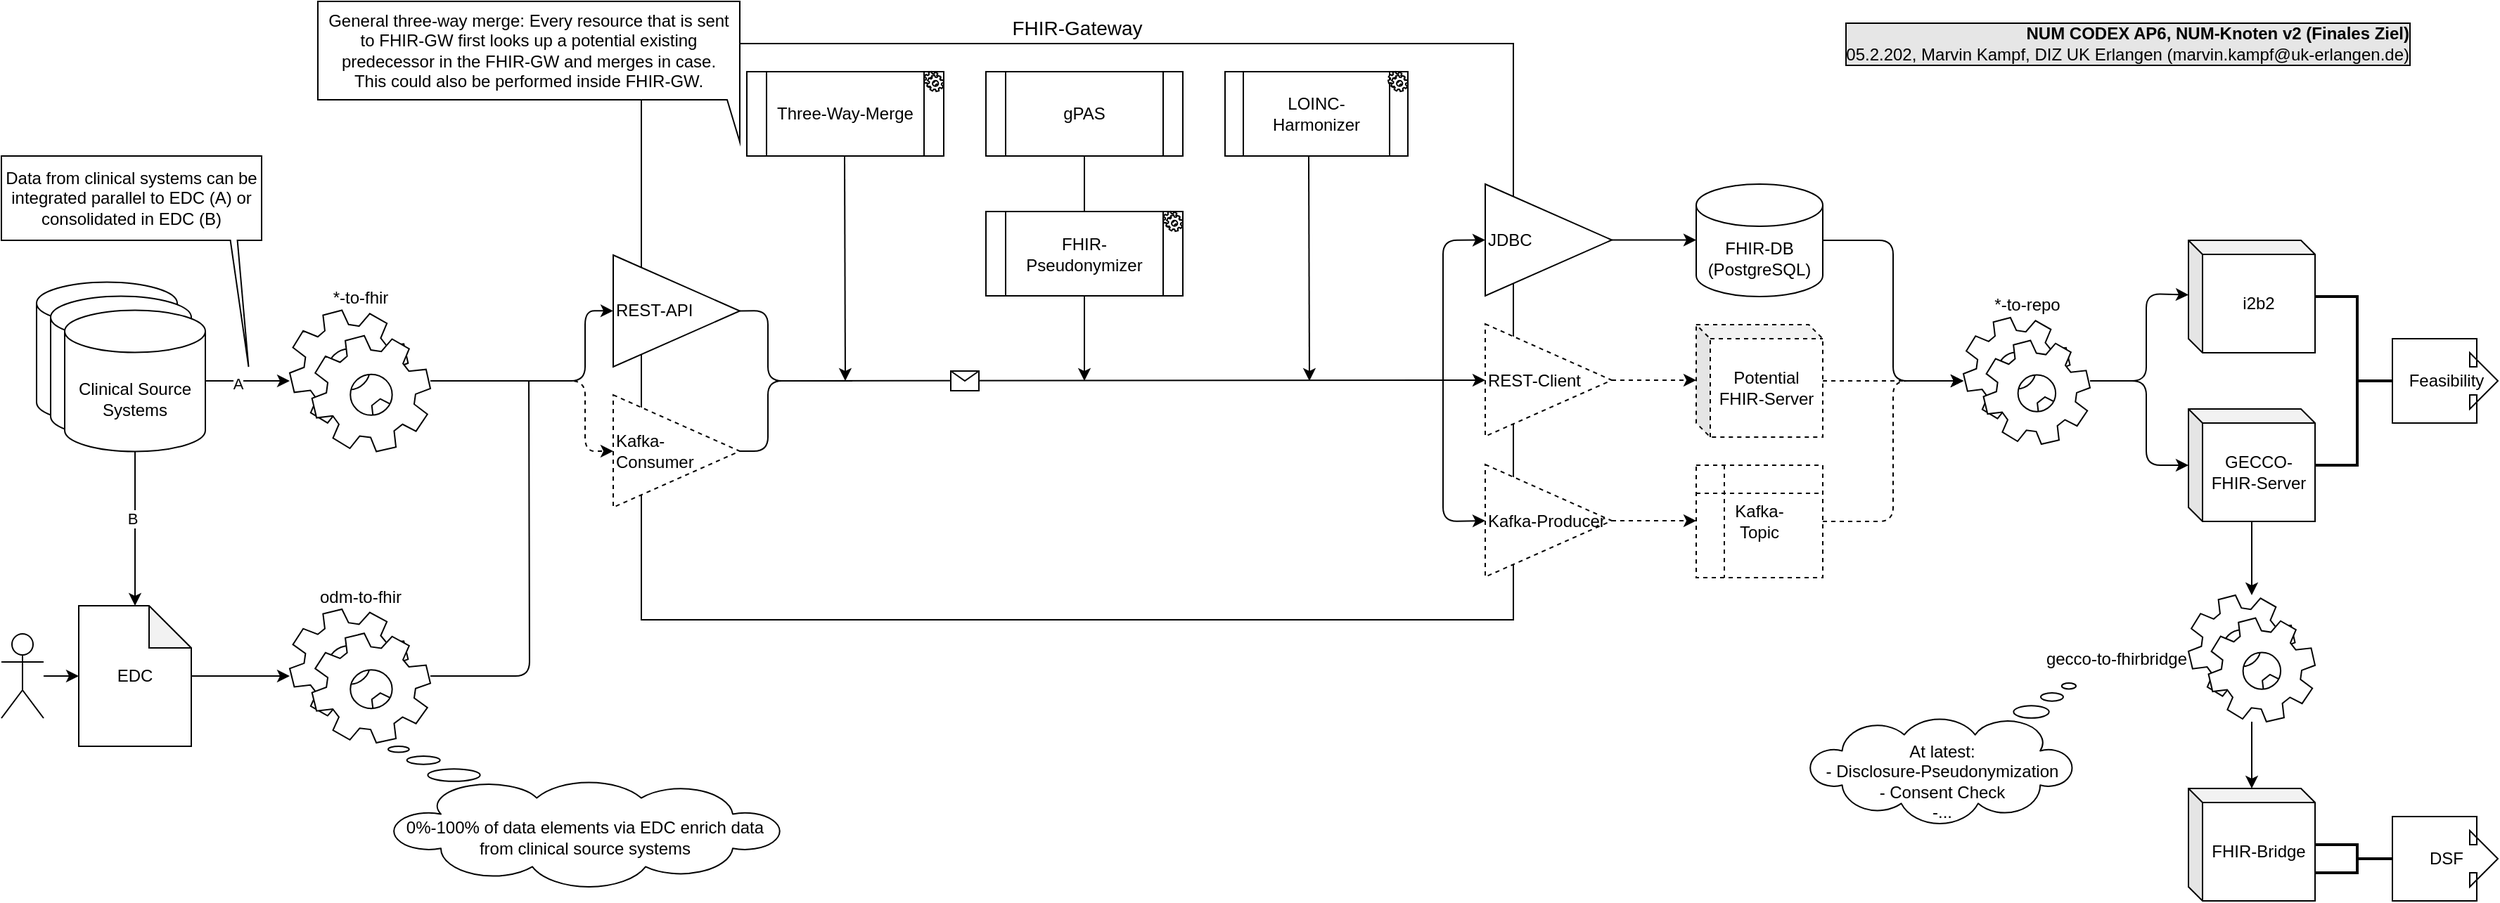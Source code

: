 <mxfile version="13.10.0" type="embed">
    <diagram id="jGCV98gVly2-MNFm8NOj" name="Page-1">
        <mxGraphModel dx="1608" dy="638" grid="1" gridSize="10" guides="1" tooltips="1" connect="1" arrows="1" fold="1" page="1" pageScale="1" pageWidth="1800" pageHeight="800" math="0" shadow="0">
            <root>
                <mxCell id="0"/>
                <mxCell id="1" parent="0"/>
                <mxCell id="Zt5BA39hv14aOKBqLXmp-29" value="" style="endArrow=classic;html=1;entryX=0;entryY=0.5;entryDx=0;entryDy=0;entryPerimeter=0;exitX=1;exitY=0.5;exitDx=0;exitDy=0;" parent="1" source="Zt5BA39hv14aOKBqLXmp-16" edge="1">
                    <mxGeometry width="50" height="50" relative="1" as="geometry">
                        <mxPoint x="870" y="360" as="sourcePoint"/>
                        <mxPoint x="1220" y="179.75" as="targetPoint"/>
                    </mxGeometry>
                </mxCell>
                <mxCell id="Zt5BA39hv14aOKBqLXmp-30" value="" style="group;fontSize=12;" parent="1" vertex="1" connectable="0">
                    <mxGeometry x="450" y="40" width="710" height="410" as="geometry"/>
                </mxCell>
                <mxCell id="Zt5BA39hv14aOKBqLXmp-1" value="&lt;font style=&quot;font-size: 14px&quot;&gt;FHIR-Gateway&lt;/font&gt;" style="whiteSpace=wrap;html=1;labelPosition=center;verticalLabelPosition=top;align=center;verticalAlign=bottom;" parent="Zt5BA39hv14aOKBqLXmp-30" vertex="1">
                    <mxGeometry x="20" width="620" height="410" as="geometry"/>
                </mxCell>
                <mxCell id="Zt5BA39hv14aOKBqLXmp-2" value="REST-API" style="triangle;whiteSpace=wrap;html=1;align=left;" parent="Zt5BA39hv14aOKBqLXmp-30" vertex="1">
                    <mxGeometry y="150.5" width="90" height="79.5" as="geometry"/>
                </mxCell>
                <mxCell id="Zt5BA39hv14aOKBqLXmp-6" value="LOINC-Harmonizer" style="shape=process;whiteSpace=wrap;html=1;backgroundOutline=1;" parent="Zt5BA39hv14aOKBqLXmp-30" vertex="1">
                    <mxGeometry x="435" y="20" width="130" height="60" as="geometry"/>
                </mxCell>
                <mxCell id="Zt5BA39hv14aOKBqLXmp-7" value="FHIR-Pseudonymizer" style="shape=process;whiteSpace=wrap;html=1;backgroundOutline=1;" parent="Zt5BA39hv14aOKBqLXmp-30" vertex="1">
                    <mxGeometry x="265" y="119.5" width="140" height="60" as="geometry"/>
                </mxCell>
                <mxCell id="Zt5BA39hv14aOKBqLXmp-8" value="Three-Way-Merge" style="shape=process;whiteSpace=wrap;html=1;backgroundOutline=1;" parent="Zt5BA39hv14aOKBqLXmp-30" vertex="1">
                    <mxGeometry x="95" y="20" width="140" height="60" as="geometry"/>
                </mxCell>
                <mxCell id="Zt5BA39hv14aOKBqLXmp-12" value="" style="endArrow=classic;html=1;" parent="Zt5BA39hv14aOKBqLXmp-30" edge="1" source="Zt5BA39hv14aOKBqLXmp-7">
                    <mxGeometry x="-5" width="50" height="50" as="geometry">
                        <mxPoint x="335" y="180" as="sourcePoint"/>
                        <mxPoint x="335" y="240" as="targetPoint"/>
                    </mxGeometry>
                </mxCell>
                <mxCell id="Zt5BA39hv14aOKBqLXmp-16" value="JDBC" style="triangle;whiteSpace=wrap;html=1;align=left;" parent="Zt5BA39hv14aOKBqLXmp-30" vertex="1">
                    <mxGeometry x="620" y="100" width="90" height="79.5" as="geometry"/>
                </mxCell>
                <mxCell id="Zt5BA39hv14aOKBqLXmp-17" value="REST-Client" style="triangle;whiteSpace=wrap;html=1;align=left;dashed=1;" parent="Zt5BA39hv14aOKBqLXmp-30" vertex="1">
                    <mxGeometry x="620" y="199.5" width="90" height="80" as="geometry"/>
                </mxCell>
                <mxCell id="Zt5BA39hv14aOKBqLXmp-19" value="Kafka-Producer" style="triangle;whiteSpace=wrap;html=1;align=left;dashed=1;" parent="Zt5BA39hv14aOKBqLXmp-30" vertex="1">
                    <mxGeometry x="620" y="299.5" width="90" height="80" as="geometry"/>
                </mxCell>
                <mxCell id="Zt5BA39hv14aOKBqLXmp-20" value="Kafka-Consumer" style="triangle;whiteSpace=wrap;html=1;align=left;dashed=1;" parent="Zt5BA39hv14aOKBqLXmp-30" vertex="1">
                    <mxGeometry y="250" width="90" height="80" as="geometry"/>
                </mxCell>
                <mxCell id="Zt5BA39hv14aOKBqLXmp-22" value="" style="endArrow=classic;html=1;exitX=1;exitY=0.5;exitDx=0;exitDy=0;entryX=0;entryY=0.5;entryDx=0;entryDy=0;" parent="Zt5BA39hv14aOKBqLXmp-30" source="Zt5BA39hv14aOKBqLXmp-2" target="Zt5BA39hv14aOKBqLXmp-17" edge="1">
                    <mxGeometry relative="1" as="geometry">
                        <mxPoint x="240" y="240" as="sourcePoint"/>
                        <mxPoint x="580" y="240" as="targetPoint"/>
                        <Array as="points">
                            <mxPoint x="110" y="190"/>
                            <mxPoint x="110" y="240"/>
                        </Array>
                    </mxGeometry>
                </mxCell>
                <mxCell id="Zt5BA39hv14aOKBqLXmp-23" value="" style="shape=message;html=1;outlineConnect=0;" parent="Zt5BA39hv14aOKBqLXmp-22" vertex="1">
                    <mxGeometry width="20" height="14" relative="1" as="geometry">
                        <mxPoint x="-90" y="-6.78" as="offset"/>
                    </mxGeometry>
                </mxCell>
                <mxCell id="Zt5BA39hv14aOKBqLXmp-24" value="" style="endArrow=none;html=1;exitX=1;exitY=0.5;exitDx=0;exitDy=0;" parent="Zt5BA39hv14aOKBqLXmp-30" source="Zt5BA39hv14aOKBqLXmp-20" edge="1">
                    <mxGeometry width="50" height="50" relative="1" as="geometry">
                        <mxPoint x="420" y="330" as="sourcePoint"/>
                        <mxPoint x="170" y="240" as="targetPoint"/>
                        <Array as="points">
                            <mxPoint x="110" y="290"/>
                            <mxPoint x="110" y="240"/>
                        </Array>
                    </mxGeometry>
                </mxCell>
                <mxCell id="Zt5BA39hv14aOKBqLXmp-25" value="" style="endArrow=classic;html=1;entryX=0;entryY=0.5;entryDx=0;entryDy=0;" parent="Zt5BA39hv14aOKBqLXmp-30" target="Zt5BA39hv14aOKBqLXmp-16" edge="1">
                    <mxGeometry width="50" height="50" relative="1" as="geometry">
                        <mxPoint x="590" y="240" as="sourcePoint"/>
                        <mxPoint x="470" y="280" as="targetPoint"/>
                        <Array as="points">
                            <mxPoint x="590" y="140"/>
                        </Array>
                    </mxGeometry>
                </mxCell>
                <mxCell id="Zt5BA39hv14aOKBqLXmp-26" value="" style="endArrow=classic;html=1;entryX=0;entryY=0.5;entryDx=0;entryDy=0;" parent="Zt5BA39hv14aOKBqLXmp-30" target="Zt5BA39hv14aOKBqLXmp-19" edge="1">
                    <mxGeometry width="50" height="50" relative="1" as="geometry">
                        <mxPoint x="590" y="240" as="sourcePoint"/>
                        <mxPoint x="630" y="149.75" as="targetPoint"/>
                        <Array as="points">
                            <mxPoint x="590" y="340"/>
                        </Array>
                    </mxGeometry>
                </mxCell>
                <mxCell id="Zt5BA39hv14aOKBqLXmp-27" value="" style="endArrow=classic;html=1;exitX=0.5;exitY=1;exitDx=0;exitDy=0;" parent="Zt5BA39hv14aOKBqLXmp-30" edge="1">
                    <mxGeometry x="155" width="50" height="50" as="geometry">
                        <mxPoint x="494.5" y="80" as="sourcePoint"/>
                        <mxPoint x="495" y="240" as="targetPoint"/>
                    </mxGeometry>
                </mxCell>
                <mxCell id="Zt5BA39hv14aOKBqLXmp-28" value="" style="endArrow=classic;html=1;exitX=0.5;exitY=1;exitDx=0;exitDy=0;" parent="Zt5BA39hv14aOKBqLXmp-30" edge="1">
                    <mxGeometry x="-175" width="50" height="50" as="geometry">
                        <mxPoint x="164.5" y="80" as="sourcePoint"/>
                        <mxPoint x="165" y="240" as="targetPoint"/>
                    </mxGeometry>
                </mxCell>
                <mxCell id="Zt5BA39hv14aOKBqLXmp-37" value="" style="shape=mxgraph.bpmn.service_task;html=1;outlineConnect=0;align=center;" parent="Zt5BA39hv14aOKBqLXmp-30" vertex="1">
                    <mxGeometry x="221" y="20" width="14" height="14" as="geometry"/>
                </mxCell>
                <mxCell id="Zt5BA39hv14aOKBqLXmp-38" value="" style="shape=mxgraph.bpmn.service_task;html=1;outlineConnect=0;align=center;" parent="Zt5BA39hv14aOKBqLXmp-30" vertex="1">
                    <mxGeometry x="391" y="119.5" width="14" height="14" as="geometry"/>
                </mxCell>
                <mxCell id="Zt5BA39hv14aOKBqLXmp-39" value="" style="shape=mxgraph.bpmn.service_task;html=1;outlineConnect=0;align=center;" parent="Zt5BA39hv14aOKBqLXmp-30" vertex="1">
                    <mxGeometry x="551" y="20" width="14" height="14" as="geometry"/>
                </mxCell>
                <mxCell id="i84gKOjJ2JVwInqTfZ93-7" value="General three-way merge: Every resource that is sent to FHIR-GW first looks up a potential existing predecessor in the FHIR-GW and merges in case.&lt;br&gt;This could also be performed inside FHIR-GW." style="shape=callout;whiteSpace=wrap;html=1;perimeter=calloutPerimeter;align=center;rotation=0;base=34;size=30;position=0.97;position2=1;" parent="Zt5BA39hv14aOKBqLXmp-30" vertex="1">
                    <mxGeometry x="-210" y="-30" width="300" height="100" as="geometry"/>
                </mxCell>
                <mxCell id="3" style="edgeStyle=orthogonalEdgeStyle;rounded=0;orthogonalLoop=1;jettySize=auto;html=1;endArrow=none;endFill=0;" edge="1" parent="Zt5BA39hv14aOKBqLXmp-30" source="2" target="Zt5BA39hv14aOKBqLXmp-7">
                    <mxGeometry relative="1" as="geometry"/>
                </mxCell>
                <mxCell id="2" value="gPAS" style="shape=process;whiteSpace=wrap;html=1;backgroundOutline=1;" vertex="1" parent="Zt5BA39hv14aOKBqLXmp-30">
                    <mxGeometry x="265" y="20" width="140" height="60" as="geometry"/>
                </mxCell>
                <mxCell id="Zt5BA39hv14aOKBqLXmp-32" value="FHIR-DB (PostgreSQL)" style="shape=cylinder3;whiteSpace=wrap;html=1;boundedLbl=1;backgroundOutline=1;size=15;align=center;" parent="1" vertex="1">
                    <mxGeometry x="1220" y="140" width="90" height="80" as="geometry"/>
                </mxCell>
                <mxCell id="Zt5BA39hv14aOKBqLXmp-34" value="" style="endArrow=classic;html=1;entryX=0;entryY=0.5;entryDx=0;entryDy=0;entryPerimeter=0;exitX=1;exitY=0.5;exitDx=0;exitDy=0;dashed=1;" parent="1" edge="1">
                    <mxGeometry width="50" height="50" relative="1" as="geometry">
                        <mxPoint x="1160" y="279.5" as="sourcePoint"/>
                        <mxPoint x="1220" y="279.5" as="targetPoint"/>
                    </mxGeometry>
                </mxCell>
                <mxCell id="Zt5BA39hv14aOKBqLXmp-35" value="Kafka-&lt;br&gt;Topic" style="shape=internalStorage;whiteSpace=wrap;html=1;backgroundOutline=1;align=center;dashed=1;" parent="1" vertex="1">
                    <mxGeometry x="1220" y="340" width="90" height="80" as="geometry"/>
                </mxCell>
                <mxCell id="Zt5BA39hv14aOKBqLXmp-36" value="" style="endArrow=classic;html=1;entryX=0;entryY=0.5;entryDx=0;entryDy=0;entryPerimeter=0;exitX=1;exitY=0.5;exitDx=0;exitDy=0;dashed=1;" parent="1" edge="1">
                    <mxGeometry width="50" height="50" relative="1" as="geometry">
                        <mxPoint x="1160" y="379.5" as="sourcePoint"/>
                        <mxPoint x="1220" y="379.5" as="targetPoint"/>
                    </mxGeometry>
                </mxCell>
                <mxCell id="Zt5BA39hv14aOKBqLXmp-44" value="Potential&lt;br&gt;FHIR-Server" style="shape=cube;whiteSpace=wrap;html=1;boundedLbl=1;backgroundOutline=1;darkOpacity=0.05;darkOpacity2=0.1;align=center;size=10;dashed=1;" parent="1" vertex="1">
                    <mxGeometry x="1220" y="240" width="90" height="80" as="geometry"/>
                </mxCell>
                <mxCell id="Zt5BA39hv14aOKBqLXmp-60" style="edgeStyle=orthogonalEdgeStyle;orthogonalLoop=1;jettySize=auto;html=1;" parent="1" source="Zt5BA39hv14aOKBqLXmp-46" target="Zt5BA39hv14aOKBqLXmp-62" edge="1">
                    <mxGeometry relative="1" as="geometry"/>
                </mxCell>
                <mxCell id="Zt5BA39hv14aOKBqLXmp-46" value="EDC" style="shape=note;whiteSpace=wrap;html=1;backgroundOutline=1;darkOpacity=0.05;fontSize=12;align=center;" parent="1" vertex="1">
                    <mxGeometry x="70" y="440" width="80" height="100" as="geometry"/>
                </mxCell>
                <mxCell id="Zt5BA39hv14aOKBqLXmp-47" value="" style="shape=umlActor;verticalLabelPosition=bottom;verticalAlign=middle;html=1;outlineConnect=0;fontSize=12;align=center;" parent="1" vertex="1">
                    <mxGeometry x="15" y="460" width="30" height="60" as="geometry"/>
                </mxCell>
                <mxCell id="Zt5BA39hv14aOKBqLXmp-49" value="" style="endArrow=classic;html=1;entryX=0;entryY=0.5;entryDx=0;entryDy=0;entryPerimeter=0;" parent="1" source="Zt5BA39hv14aOKBqLXmp-47" target="Zt5BA39hv14aOKBqLXmp-46" edge="1">
                    <mxGeometry width="50" height="50" relative="1" as="geometry">
                        <mxPoint x="405" y="260" as="sourcePoint"/>
                        <mxPoint x="455" y="210" as="targetPoint"/>
                    </mxGeometry>
                </mxCell>
                <mxCell id="Zt5BA39hv14aOKBqLXmp-52" value="" style="endArrow=classic;html=1;entryX=0;entryY=0.5;entryDx=0;entryDy=0;" parent="1" source="Zt5BA39hv14aOKBqLXmp-51" target="Zt5BA39hv14aOKBqLXmp-2" edge="1">
                    <mxGeometry width="50" height="50" relative="1" as="geometry">
                        <mxPoint x="590" y="260" as="sourcePoint"/>
                        <mxPoint x="640" y="210" as="targetPoint"/>
                        <Array as="points">
                            <mxPoint x="430" y="280"/>
                            <mxPoint x="430" y="230"/>
                        </Array>
                    </mxGeometry>
                </mxCell>
                <mxCell id="Zt5BA39hv14aOKBqLXmp-53" value="" style="endArrow=classic;html=1;entryX=0;entryY=0.5;entryDx=0;entryDy=0;dashed=1;" parent="1" source="Zt5BA39hv14aOKBqLXmp-51" target="Zt5BA39hv14aOKBqLXmp-20" edge="1">
                    <mxGeometry width="50" height="50" relative="1" as="geometry">
                        <mxPoint x="300" y="280" as="sourcePoint"/>
                        <mxPoint x="640" y="210" as="targetPoint"/>
                        <Array as="points">
                            <mxPoint x="430" y="280"/>
                            <mxPoint x="430" y="330"/>
                        </Array>
                    </mxGeometry>
                </mxCell>
                <mxCell id="Zt5BA39hv14aOKBqLXmp-51" value="*-to-fhir" style="shape=mxgraph.bpmn.service_task;html=1;outlineConnect=0;labelPosition=center;verticalLabelPosition=top;align=center;verticalAlign=bottom;" parent="1" vertex="1">
                    <mxGeometry x="220" y="229.75" width="100" height="100.5" as="geometry"/>
                </mxCell>
                <mxCell id="Zt5BA39hv14aOKBqLXmp-58" value="" style="group;" parent="1" vertex="1" connectable="0">
                    <mxGeometry x="40" y="209.75" width="120" height="120.5" as="geometry"/>
                </mxCell>
                <mxCell id="Zt5BA39hv14aOKBqLXmp-55" value="Clinical Source Systems" style="shape=cylinder3;whiteSpace=wrap;html=1;boundedLbl=1;backgroundOutline=1;size=15;" parent="Zt5BA39hv14aOKBqLXmp-58" vertex="1">
                    <mxGeometry width="100" height="100.5" as="geometry"/>
                </mxCell>
                <mxCell id="Zt5BA39hv14aOKBqLXmp-56" value="Clinical Source Systems" style="shape=cylinder3;whiteSpace=wrap;html=1;boundedLbl=1;backgroundOutline=1;size=15;" parent="Zt5BA39hv14aOKBqLXmp-58" vertex="1">
                    <mxGeometry x="10" y="10" width="100" height="100.5" as="geometry"/>
                </mxCell>
                <mxCell id="Zt5BA39hv14aOKBqLXmp-57" value="Clinical Source Systems" style="shape=cylinder3;whiteSpace=wrap;html=1;boundedLbl=1;backgroundOutline=1;size=15;" parent="Zt5BA39hv14aOKBqLXmp-58" vertex="1">
                    <mxGeometry x="20" y="20" width="100" height="100.5" as="geometry"/>
                </mxCell>
                <mxCell id="Zt5BA39hv14aOKBqLXmp-59" style="edgeStyle=orthogonalEdgeStyle;orthogonalLoop=1;jettySize=auto;html=1;exitX=1;exitY=0.5;exitDx=0;exitDy=0;exitPerimeter=0;" parent="1" source="Zt5BA39hv14aOKBqLXmp-57" target="Zt5BA39hv14aOKBqLXmp-51" edge="1">
                    <mxGeometry relative="1" as="geometry"/>
                </mxCell>
                <mxCell id="6" value="A" style="edgeLabel;html=1;align=center;verticalAlign=middle;resizable=0;points=[];" vertex="1" connectable="0" parent="Zt5BA39hv14aOKBqLXmp-59">
                    <mxGeometry x="-0.235" y="-2" relative="1" as="geometry">
                        <mxPoint as="offset"/>
                    </mxGeometry>
                </mxCell>
                <mxCell id="Zt5BA39hv14aOKBqLXmp-62" value="odm-to-fhir" style="shape=mxgraph.bpmn.service_task;html=1;outlineConnect=0;labelPosition=center;verticalLabelPosition=top;align=center;verticalAlign=bottom;" parent="1" vertex="1">
                    <mxGeometry x="220" y="442.5" width="100" height="95" as="geometry"/>
                </mxCell>
                <mxCell id="Zt5BA39hv14aOKBqLXmp-66" style="edgeStyle=orthogonalEdgeStyle;orthogonalLoop=1;jettySize=auto;html=1;endArrow=none;endFill=0;" parent="1" source="Zt5BA39hv14aOKBqLXmp-62" edge="1">
                    <mxGeometry relative="1" as="geometry">
                        <mxPoint x="390" y="280" as="targetPoint"/>
                        <mxPoint x="390" y="450" as="sourcePoint"/>
                    </mxGeometry>
                </mxCell>
                <mxCell id="Zt5BA39hv14aOKBqLXmp-80" style="edgeStyle=orthogonalEdgeStyle;orthogonalLoop=1;jettySize=auto;html=1;" parent="1" source="Zt5BA39hv14aOKBqLXmp-75" target="Zt5BA39hv14aOKBqLXmp-79" edge="1">
                    <mxGeometry relative="1" as="geometry"/>
                </mxCell>
                <mxCell id="Zt5BA39hv14aOKBqLXmp-75" value="gecco-to-fhirbridge" style="shape=mxgraph.bpmn.service_task;html=1;outlineConnect=0;labelPosition=left;verticalLabelPosition=middle;align=right;verticalAlign=middle;" parent="1" vertex="1">
                    <mxGeometry x="1570" y="432.5" width="90" height="90" as="geometry"/>
                </mxCell>
                <mxCell id="Zt5BA39hv14aOKBqLXmp-79" value="FHIR-Bridge" style="shape=cube;whiteSpace=wrap;html=1;boundedLbl=1;backgroundOutline=1;darkOpacity=0.05;darkOpacity2=0.1;align=center;size=10;" parent="1" vertex="1">
                    <mxGeometry x="1570" y="570" width="90" height="80" as="geometry"/>
                </mxCell>
                <mxCell id="Zt5BA39hv14aOKBqLXmp-81" value="At latest:&lt;br&gt;- Disclosure-Pseudonymization&lt;br&gt;- Consent Check&lt;br&gt;&lt;div&gt;&lt;span&gt;-...&lt;/span&gt;&lt;/div&gt;" style="whiteSpace=wrap;html=1;shape=mxgraph.basic.cloud_callout;flipH=0;align=center;direction=west;labelPosition=center;verticalLabelPosition=middle;verticalAlign=middle;spacingTop=40;" parent="1" vertex="1">
                    <mxGeometry x="1300" y="495" width="190" height="100" as="geometry"/>
                </mxCell>
                <mxCell id="Zt5BA39hv14aOKBqLXmp-82" value="0%-100% of data elements via EDC enrich data from clinical source systems" style="whiteSpace=wrap;html=1;shape=mxgraph.basic.cloud_callout;align=center;flipH=1;direction=west;labelPosition=center;verticalLabelPosition=middle;verticalAlign=middle;spacingTop=30;" parent="1" vertex="1">
                    <mxGeometry x="290" y="540" width="280" height="100" as="geometry"/>
                </mxCell>
                <mxCell id="Zt5BA39hv14aOKBqLXmp-83" value="*-to-repo" style="shape=mxgraph.bpmn.service_task;html=1;outlineConnect=0;labelPosition=center;verticalLabelPosition=top;align=center;verticalAlign=bottom;" parent="1" vertex="1">
                    <mxGeometry x="1410" y="235" width="90" height="90" as="geometry"/>
                </mxCell>
                <mxCell id="Zt5BA39hv14aOKBqLXmp-85" value="i2b2" style="shape=cube;whiteSpace=wrap;html=1;boundedLbl=1;backgroundOutline=1;darkOpacity=0.05;darkOpacity2=0.1;align=center;size=10;" parent="1" vertex="1">
                    <mxGeometry x="1570" y="180" width="90" height="80" as="geometry"/>
                </mxCell>
                <mxCell id="Zt5BA39hv14aOKBqLXmp-86" value="" style="endArrow=classic;html=1;" parent="1" source="Zt5BA39hv14aOKBqLXmp-83" target="Zt5BA39hv14aOKBqLXmp-85" edge="1">
                    <mxGeometry width="50" height="50" relative="1" as="geometry">
                        <mxPoint x="1530" y="159" as="sourcePoint"/>
                        <mxPoint x="1570" y="170" as="targetPoint"/>
                        <Array as="points">
                            <mxPoint x="1540" y="280"/>
                            <mxPoint x="1540" y="218"/>
                        </Array>
                    </mxGeometry>
                </mxCell>
                <mxCell id="4hY9-Zoo_yzl3ai_Mlpk-1" value="GECCO-FHIR-Server" style="shape=cube;whiteSpace=wrap;html=1;boundedLbl=1;backgroundOutline=1;darkOpacity=0.05;darkOpacity2=0.1;align=center;size=10;" parent="1" vertex="1">
                    <mxGeometry x="1570" y="300" width="90" height="80" as="geometry"/>
                </mxCell>
                <mxCell id="4hY9-Zoo_yzl3ai_Mlpk-3" value="" style="endArrow=classic;html=1;" parent="1" source="Zt5BA39hv14aOKBqLXmp-32" target="Zt5BA39hv14aOKBqLXmp-83" edge="1">
                    <mxGeometry width="50" height="50" relative="1" as="geometry">
                        <mxPoint x="1240" y="300" as="sourcePoint"/>
                        <mxPoint x="1290" y="250" as="targetPoint"/>
                        <Array as="points">
                            <mxPoint x="1360" y="180"/>
                            <mxPoint x="1360" y="280"/>
                        </Array>
                    </mxGeometry>
                </mxCell>
                <mxCell id="4hY9-Zoo_yzl3ai_Mlpk-4" value="" style="endArrow=classic;html=1;dashed=1;" parent="1" source="Zt5BA39hv14aOKBqLXmp-44" target="Zt5BA39hv14aOKBqLXmp-83" edge="1">
                    <mxGeometry width="50" height="50" relative="1" as="geometry">
                        <mxPoint x="1240" y="300" as="sourcePoint"/>
                        <mxPoint x="1290" y="250" as="targetPoint"/>
                    </mxGeometry>
                </mxCell>
                <mxCell id="4hY9-Zoo_yzl3ai_Mlpk-5" value="" style="endArrow=classic;html=1;dashed=1;" parent="1" source="Zt5BA39hv14aOKBqLXmp-35" target="Zt5BA39hv14aOKBqLXmp-83" edge="1">
                    <mxGeometry width="50" height="50" relative="1" as="geometry">
                        <mxPoint x="1240" y="300" as="sourcePoint"/>
                        <mxPoint x="1290" y="250" as="targetPoint"/>
                        <Array as="points">
                            <mxPoint x="1360" y="380"/>
                            <mxPoint x="1360" y="280"/>
                        </Array>
                    </mxGeometry>
                </mxCell>
                <mxCell id="4hY9-Zoo_yzl3ai_Mlpk-6" value="" style="endArrow=classic;html=1;" parent="1" source="Zt5BA39hv14aOKBqLXmp-83" target="4hY9-Zoo_yzl3ai_Mlpk-1" edge="1">
                    <mxGeometry width="50" height="50" relative="1" as="geometry">
                        <mxPoint x="1240" y="300" as="sourcePoint"/>
                        <mxPoint x="1290" y="250" as="targetPoint"/>
                        <Array as="points">
                            <mxPoint x="1540" y="280"/>
                            <mxPoint x="1540" y="340"/>
                        </Array>
                    </mxGeometry>
                </mxCell>
                <mxCell id="4hY9-Zoo_yzl3ai_Mlpk-7" value="" style="endArrow=classic;html=1;" parent="1" source="4hY9-Zoo_yzl3ai_Mlpk-1" target="Zt5BA39hv14aOKBqLXmp-75" edge="1">
                    <mxGeometry width="50" height="50" relative="1" as="geometry">
                        <mxPoint x="1170" y="320" as="sourcePoint"/>
                        <mxPoint x="1220" y="270" as="targetPoint"/>
                    </mxGeometry>
                </mxCell>
                <mxCell id="4hY9-Zoo_yzl3ai_Mlpk-10" value="&lt;b&gt;NUM CODEX AP6, NUM-Knoten v2 (Finales Ziel)&lt;br&gt;&lt;/b&gt;05.2.202, Marvin Kampf, DIZ UK Erlangen (marvin.kampf@uk-erlangen.de)" style="text;html=1;strokeColor=none;fillColor=none;align=right;verticalAlign=middle;whiteSpace=wrap;labelBorderColor=#000000;labelBackgroundColor=#E6E6E6;" parent="1" vertex="1">
                    <mxGeometry x="1310" y="30" width="420" height="20" as="geometry"/>
                </mxCell>
                <mxCell id="4hY9-Zoo_yzl3ai_Mlpk-11" value="" style="strokeWidth=2;html=1;shape=mxgraph.flowchart.annotation_2;align=left;labelPosition=right;pointerEvents=1;labelBackgroundColor=#E6E6E6;direction=west;" parent="1" vertex="1">
                    <mxGeometry x="1660" y="220" width="60" height="120" as="geometry"/>
                </mxCell>
                <mxCell id="4hY9-Zoo_yzl3ai_Mlpk-12" value="Feasibility" style="html=1;shadow=0;dashed=0;align=center;verticalAlign=middle;shape=mxgraph.arrows2.calloutArrow;dy=10;dx=20;notch=60;arrowHead=10;labelBackgroundColor=none;rotation=0;direction=east;" parent="1" vertex="1">
                    <mxGeometry x="1715" y="250" width="75" height="60" as="geometry"/>
                </mxCell>
                <mxCell id="4hY9-Zoo_yzl3ai_Mlpk-14" value="" style="strokeWidth=2;html=1;shape=mxgraph.flowchart.annotation_2;align=left;labelPosition=right;pointerEvents=1;labelBackgroundColor=#E6E6E6;direction=west;" parent="1" vertex="1">
                    <mxGeometry x="1660" y="610" width="60" height="20" as="geometry"/>
                </mxCell>
                <mxCell id="4hY9-Zoo_yzl3ai_Mlpk-15" value="DSF" style="html=1;shadow=0;dashed=0;align=center;verticalAlign=middle;shape=mxgraph.arrows2.calloutArrow;dy=10;dx=20;notch=60;arrowHead=10;labelBackgroundColor=none;rotation=0;direction=east;" parent="1" vertex="1">
                    <mxGeometry x="1715" y="590" width="75" height="60" as="geometry"/>
                </mxCell>
                <mxCell id="4" style="edgeStyle=orthogonalEdgeStyle;rounded=0;orthogonalLoop=1;jettySize=auto;html=1;endArrow=classic;endFill=1;" edge="1" parent="1" source="Zt5BA39hv14aOKBqLXmp-57" target="Zt5BA39hv14aOKBqLXmp-46">
                    <mxGeometry relative="1" as="geometry"/>
                </mxCell>
                <mxCell id="5" value="B" style="edgeLabel;html=1;align=center;verticalAlign=middle;resizable=0;points=[];" vertex="1" connectable="0" parent="4">
                    <mxGeometry x="-0.148" y="-2" relative="1" as="geometry">
                        <mxPoint as="offset"/>
                    </mxGeometry>
                </mxCell>
                <mxCell id="8" value="Data from clinical systems can be integrated parallel to EDC (A) or consolidated in EDC (B)" style="shape=callout;whiteSpace=wrap;html=1;perimeter=calloutPerimeter;align=center;rotation=0;base=5;size=90;position=0.88;position2=0.95;flipH=0;" vertex="1" parent="1">
                    <mxGeometry x="15" y="120" width="185" height="150" as="geometry"/>
                </mxCell>
            </root>
        </mxGraphModel>
    </diagram>
</mxfile>